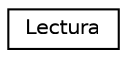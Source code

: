 digraph "Graphical Class Hierarchy"
{
  edge [fontname="Helvetica",fontsize="10",labelfontname="Helvetica",labelfontsize="10"];
  node [fontname="Helvetica",fontsize="10",shape=record];
  rankdir="LR";
  Node0 [label="Lectura",height=0.2,width=0.4,color="black", fillcolor="white", style="filled",URL="$classLectura.html"];
}
